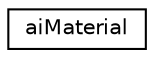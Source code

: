 digraph "Graphical Class Hierarchy"
{
  edge [fontname="Helvetica",fontsize="10",labelfontname="Helvetica",labelfontsize="10"];
  node [fontname="Helvetica",fontsize="10",shape=record];
  rankdir="LR";
  Node1 [label="aiMaterial",height=0.2,width=0.4,color="black", fillcolor="white", style="filled",URL="$structai_material.html",tooltip="*/ "];
}
